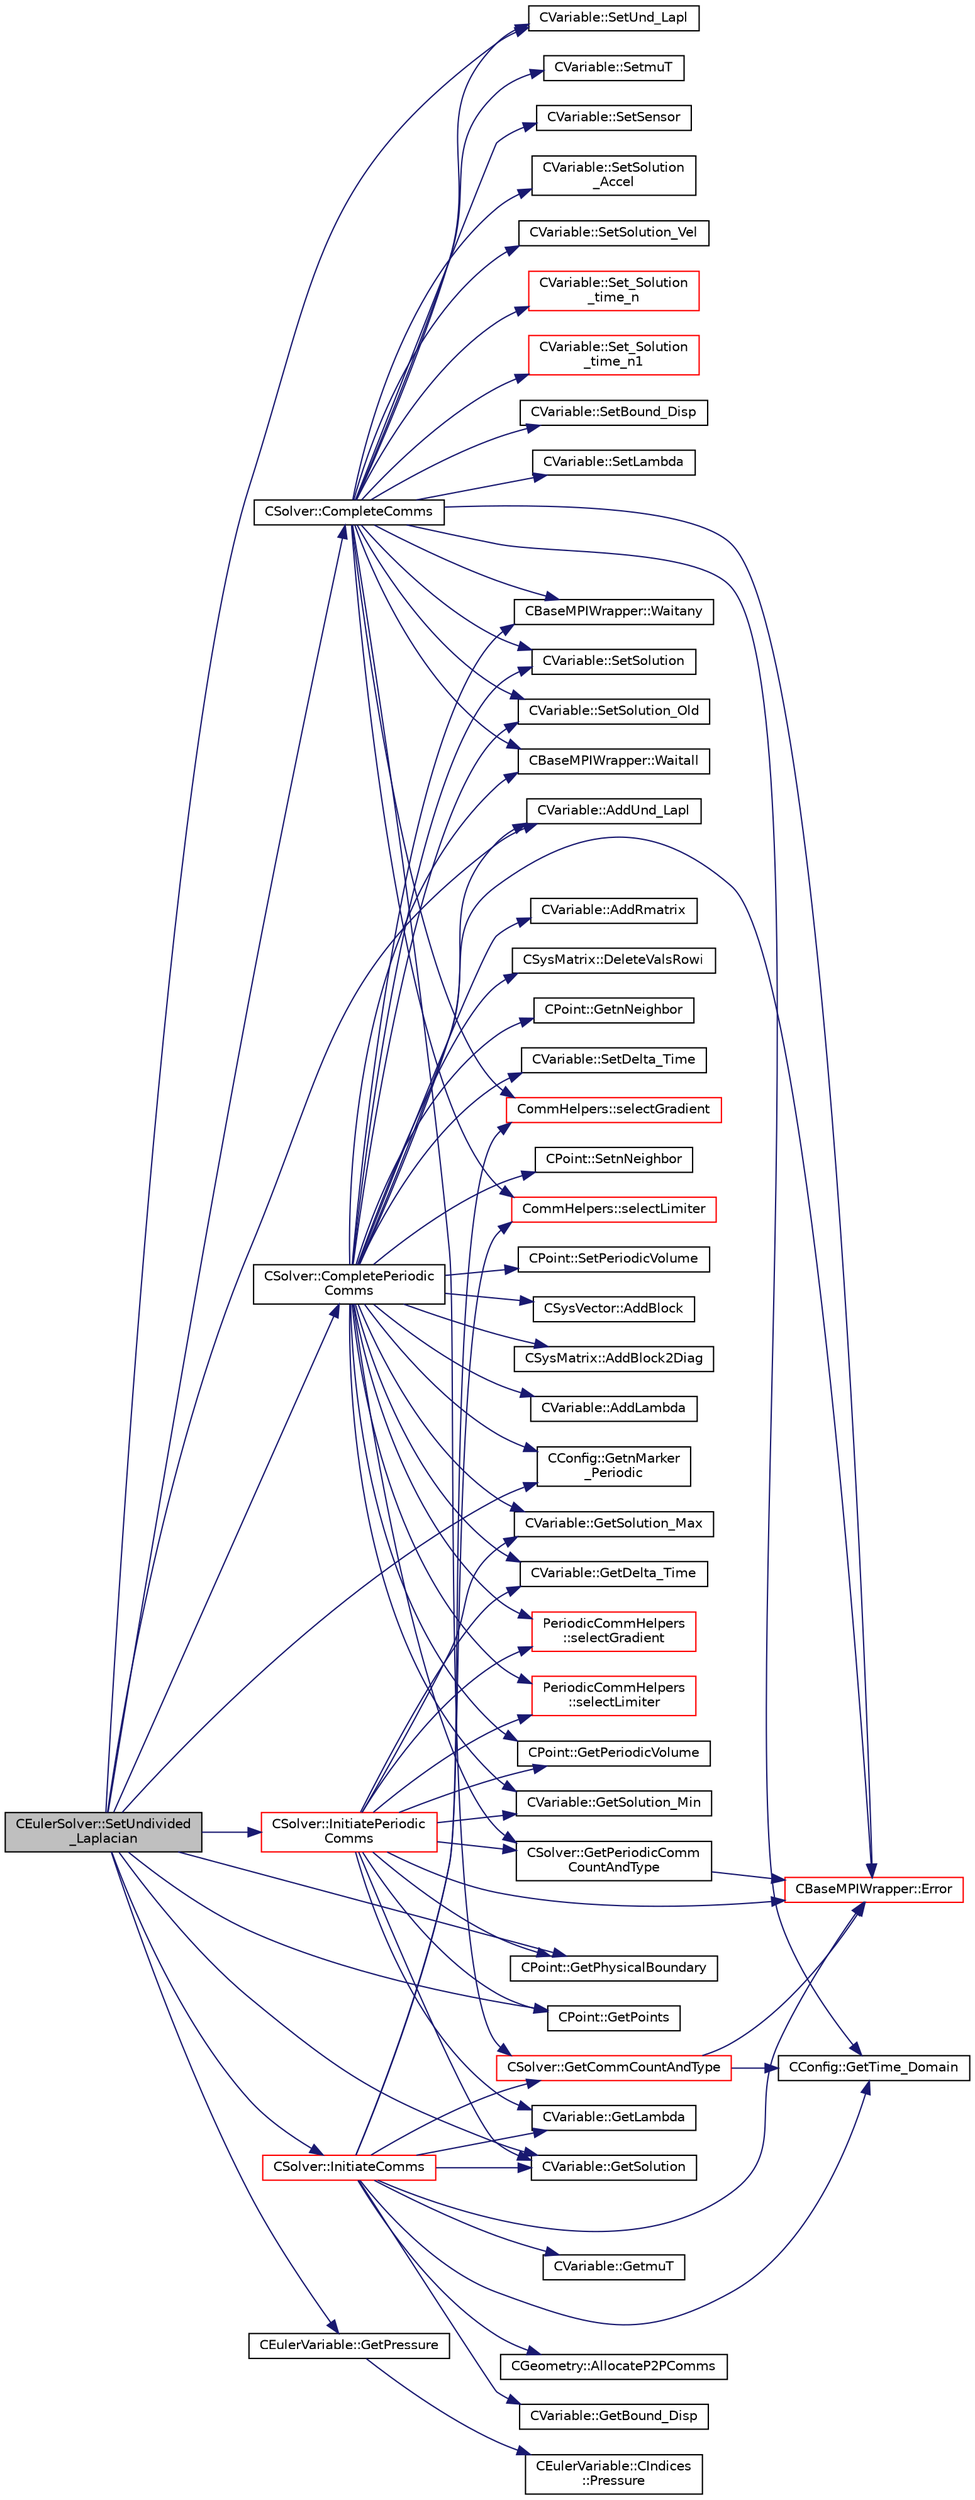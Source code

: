digraph "CEulerSolver::SetUndivided_Laplacian"
{
 // LATEX_PDF_SIZE
  edge [fontname="Helvetica",fontsize="10",labelfontname="Helvetica",labelfontsize="10"];
  node [fontname="Helvetica",fontsize="10",shape=record];
  rankdir="LR";
  Node1 [label="CEulerSolver::SetUndivided\l_Laplacian",height=0.2,width=0.4,color="black", fillcolor="grey75", style="filled", fontcolor="black",tooltip="Compute the undivided laplacian for the solution."];
  Node1 -> Node2 [color="midnightblue",fontsize="10",style="solid",fontname="Helvetica"];
  Node2 [label="CVariable::AddUnd_Lapl",height=0.2,width=0.4,color="black", fillcolor="white", style="filled",URL="$classCVariable.html#a1a920f04028a1c5ae487550cef89920a",tooltip="Increment the value of the undivided laplacian of the solution."];
  Node1 -> Node3 [color="midnightblue",fontsize="10",style="solid",fontname="Helvetica"];
  Node3 [label="CSolver::CompleteComms",height=0.2,width=0.4,color="black", fillcolor="white", style="filled",URL="$classCSolver.html#a6891c839827efbebdcbf9a349f4da92c",tooltip="Routine to complete the set of non-blocking communications launched by InitiateComms() and unpacking ..."];
  Node3 -> Node4 [color="midnightblue",fontsize="10",style="solid",fontname="Helvetica"];
  Node4 [label="CBaseMPIWrapper::Error",height=0.2,width=0.4,color="red", fillcolor="white", style="filled",URL="$classCBaseMPIWrapper.html#a04457c47629bda56704e6a8804833eeb",tooltip=" "];
  Node3 -> Node6 [color="midnightblue",fontsize="10",style="solid",fontname="Helvetica"];
  Node6 [label="CSolver::GetCommCountAndType",height=0.2,width=0.4,color="red", fillcolor="white", style="filled",URL="$classCSolver.html#a56fdda7e77a14dfc70449ecef91336e7",tooltip="Helper function to define the type and number of variables per point for each communication type."];
  Node6 -> Node4 [color="midnightblue",fontsize="10",style="solid",fontname="Helvetica"];
  Node6 -> Node8 [color="midnightblue",fontsize="10",style="solid",fontname="Helvetica"];
  Node8 [label="CConfig::GetTime_Domain",height=0.2,width=0.4,color="black", fillcolor="white", style="filled",URL="$classCConfig.html#a85d2e3cf43b77c63642c40c235b853f3",tooltip="Check if the multizone problem is solved for time domain."];
  Node3 -> Node8 [color="midnightblue",fontsize="10",style="solid",fontname="Helvetica"];
  Node3 -> Node9 [color="midnightblue",fontsize="10",style="solid",fontname="Helvetica"];
  Node9 [label="CommHelpers::selectGradient",height=0.2,width=0.4,color="red", fillcolor="white", style="filled",URL="$namespaceCommHelpers.html#aefdfc34d031234297fad9b2310a922d4",tooltip=" "];
  Node3 -> Node14 [color="midnightblue",fontsize="10",style="solid",fontname="Helvetica"];
  Node14 [label="CommHelpers::selectLimiter",height=0.2,width=0.4,color="red", fillcolor="white", style="filled",URL="$namespaceCommHelpers.html#aae9892d8f4089058f1fe9f51729269dd",tooltip=" "];
  Node3 -> Node18 [color="midnightblue",fontsize="10",style="solid",fontname="Helvetica"];
  Node18 [label="CVariable::Set_Solution\l_time_n",height=0.2,width=0.4,color="red", fillcolor="white", style="filled",URL="$classCVariable.html#abf55f051089ec13d9c0422ed3389a9dc",tooltip="Set the variable solution at time n."];
  Node3 -> Node22 [color="midnightblue",fontsize="10",style="solid",fontname="Helvetica"];
  Node22 [label="CVariable::Set_Solution\l_time_n1",height=0.2,width=0.4,color="red", fillcolor="white", style="filled",URL="$classCVariable.html#a527a337871bb37c3bb2df40c2b946884",tooltip="Set the variable solution at time n-1."];
  Node3 -> Node23 [color="midnightblue",fontsize="10",style="solid",fontname="Helvetica"];
  Node23 [label="CVariable::SetBound_Disp",height=0.2,width=0.4,color="black", fillcolor="white", style="filled",URL="$classCVariable.html#a840431a0403b4bddd0a99dbfdf365795",tooltip="A virtual member. Set the boundary displacement."];
  Node3 -> Node24 [color="midnightblue",fontsize="10",style="solid",fontname="Helvetica"];
  Node24 [label="CVariable::SetLambda",height=0.2,width=0.4,color="black", fillcolor="white", style="filled",URL="$classCVariable.html#afc0086076d62561f31a39f774c297428",tooltip="Set the value of the spectral radius."];
  Node3 -> Node25 [color="midnightblue",fontsize="10",style="solid",fontname="Helvetica"];
  Node25 [label="CVariable::SetmuT",height=0.2,width=0.4,color="black", fillcolor="white", style="filled",URL="$classCVariable.html#a91256a1e927c5a529d853d0f127243de",tooltip="Set the value of the eddy viscosity."];
  Node3 -> Node26 [color="midnightblue",fontsize="10",style="solid",fontname="Helvetica"];
  Node26 [label="CVariable::SetSensor",height=0.2,width=0.4,color="black", fillcolor="white", style="filled",URL="$classCVariable.html#a79ebe4ea3cc8eccd8b004256c5492a9e",tooltip="Set pressure sensor."];
  Node3 -> Node27 [color="midnightblue",fontsize="10",style="solid",fontname="Helvetica"];
  Node27 [label="CVariable::SetSolution",height=0.2,width=0.4,color="black", fillcolor="white", style="filled",URL="$classCVariable.html#a22fbbd7bc6491672843000644a05c6a5",tooltip="Set the value of the solution, all variables."];
  Node3 -> Node28 [color="midnightblue",fontsize="10",style="solid",fontname="Helvetica"];
  Node28 [label="CVariable::SetSolution\l_Accel",height=0.2,width=0.4,color="black", fillcolor="white", style="filled",URL="$classCVariable.html#af87029baec777039085fb1ff17ee9555",tooltip="Set the value of the acceleration (Structural Analysis)."];
  Node3 -> Node29 [color="midnightblue",fontsize="10",style="solid",fontname="Helvetica"];
  Node29 [label="CVariable::SetSolution_Old",height=0.2,width=0.4,color="black", fillcolor="white", style="filled",URL="$classCVariable.html#a6ee4d8d450971204cc054a33d6473732",tooltip="Set the value of the old solution."];
  Node3 -> Node30 [color="midnightblue",fontsize="10",style="solid",fontname="Helvetica"];
  Node30 [label="CVariable::SetSolution_Vel",height=0.2,width=0.4,color="black", fillcolor="white", style="filled",URL="$classCVariable.html#a5c1430d98acd399f1371f23e6fae053f",tooltip="Set the value of the velocity (Structural Analysis)."];
  Node3 -> Node31 [color="midnightblue",fontsize="10",style="solid",fontname="Helvetica"];
  Node31 [label="CVariable::SetUnd_Lapl",height=0.2,width=0.4,color="black", fillcolor="white", style="filled",URL="$classCVariable.html#a70f0c6e3ddcf2fdcde3b90f217a0d4a3",tooltip="Set a value to the undivided laplacian."];
  Node3 -> Node32 [color="midnightblue",fontsize="10",style="solid",fontname="Helvetica"];
  Node32 [label="CBaseMPIWrapper::Waitall",height=0.2,width=0.4,color="black", fillcolor="white", style="filled",URL="$classCBaseMPIWrapper.html#a01c02f8c0c799ccd15023f0c2c3cae27",tooltip=" "];
  Node3 -> Node33 [color="midnightblue",fontsize="10",style="solid",fontname="Helvetica"];
  Node33 [label="CBaseMPIWrapper::Waitany",height=0.2,width=0.4,color="black", fillcolor="white", style="filled",URL="$classCBaseMPIWrapper.html#a5f4a1382f625fbbfb2c6224a87591825",tooltip=" "];
  Node1 -> Node34 [color="midnightblue",fontsize="10",style="solid",fontname="Helvetica"];
  Node34 [label="CSolver::CompletePeriodic\lComms",height=0.2,width=0.4,color="black", fillcolor="white", style="filled",URL="$classCSolver.html#a6b9c3e0290bce84f14ad3fde8ffa8658",tooltip="Routine to complete the set of non-blocking periodic communications launched by InitiatePeriodicComms..."];
  Node34 -> Node35 [color="midnightblue",fontsize="10",style="solid",fontname="Helvetica"];
  Node35 [label="CSysVector::AddBlock",height=0.2,width=0.4,color="black", fillcolor="white", style="filled",URL="$classCSysVector.html#aa463275cba394503a9778529fdaa4494",tooltip="Add \"block\" to the vector, see SetBlock."];
  Node34 -> Node36 [color="midnightblue",fontsize="10",style="solid",fontname="Helvetica"];
  Node36 [label="CSysMatrix::AddBlock2Diag",height=0.2,width=0.4,color="black", fillcolor="white", style="filled",URL="$classCSysMatrix.html#a5a4ef7eeb7f009450f575660108ed7be",tooltip="Non overwrite version of SetBlock2Diag, also with scaling."];
  Node34 -> Node37 [color="midnightblue",fontsize="10",style="solid",fontname="Helvetica"];
  Node37 [label="CVariable::AddLambda",height=0.2,width=0.4,color="black", fillcolor="white", style="filled",URL="$classCVariable.html#a90383034bdbbf6b9230ecb27b043374f",tooltip="Add the value of the spectral radius."];
  Node34 -> Node38 [color="midnightblue",fontsize="10",style="solid",fontname="Helvetica"];
  Node38 [label="CVariable::AddRmatrix",height=0.2,width=0.4,color="black", fillcolor="white", style="filled",URL="$classCVariable.html#ad20c6c9494cc08a50403cea1a4b65795",tooltip="Add value to the Rmatrix for least squares gradient calculations."];
  Node34 -> Node2 [color="midnightblue",fontsize="10",style="solid",fontname="Helvetica"];
  Node34 -> Node39 [color="midnightblue",fontsize="10",style="solid",fontname="Helvetica"];
  Node39 [label="CSysMatrix::DeleteValsRowi",height=0.2,width=0.4,color="black", fillcolor="white", style="filled",URL="$classCSysMatrix.html#a9473b0224c9b9a2749571db0bbd22a70",tooltip="Deletes the values of the row i of the sparse matrix."];
  Node34 -> Node4 [color="midnightblue",fontsize="10",style="solid",fontname="Helvetica"];
  Node34 -> Node40 [color="midnightblue",fontsize="10",style="solid",fontname="Helvetica"];
  Node40 [label="CVariable::GetDelta_Time",height=0.2,width=0.4,color="black", fillcolor="white", style="filled",URL="$classCVariable.html#aef3ea2cd0a87d55835bb2bd332678489",tooltip="Get the value of the time step."];
  Node34 -> Node41 [color="midnightblue",fontsize="10",style="solid",fontname="Helvetica"];
  Node41 [label="CConfig::GetnMarker\l_Periodic",height=0.2,width=0.4,color="black", fillcolor="white", style="filled",URL="$classCConfig.html#a8d41ac571359049bbdc4b7927e7c328a",tooltip="Get the total number of periodic markers."];
  Node34 -> Node42 [color="midnightblue",fontsize="10",style="solid",fontname="Helvetica"];
  Node42 [label="CPoint::GetnNeighbor",height=0.2,width=0.4,color="black", fillcolor="white", style="filled",URL="$classCPoint.html#a49aa3858a7980bdf135f30d835bfebe9",tooltip="Get the number of neighbor of a point."];
  Node34 -> Node43 [color="midnightblue",fontsize="10",style="solid",fontname="Helvetica"];
  Node43 [label="CSolver::GetPeriodicComm\lCountAndType",height=0.2,width=0.4,color="black", fillcolor="white", style="filled",URL="$classCSolver.html#a4cb94f79e1bb4dedc9e4c37606f3775c",tooltip="Helper function to define the type and number of variables per point for each communication type."];
  Node43 -> Node4 [color="midnightblue",fontsize="10",style="solid",fontname="Helvetica"];
  Node34 -> Node44 [color="midnightblue",fontsize="10",style="solid",fontname="Helvetica"];
  Node44 [label="CPoint::GetPeriodicVolume",height=0.2,width=0.4,color="black", fillcolor="white", style="filled",URL="$classCPoint.html#adf424286ce88194f4c162a65ab0b14cf",tooltip="Get the missing component of area or volume for a control volume on a periodic marker."];
  Node34 -> Node45 [color="midnightblue",fontsize="10",style="solid",fontname="Helvetica"];
  Node45 [label="CVariable::GetSolution_Max",height=0.2,width=0.4,color="black", fillcolor="white", style="filled",URL="$classCVariable.html#af17abc72a545ebd4b36f850a74d1855b",tooltip="Get the min solution."];
  Node34 -> Node46 [color="midnightblue",fontsize="10",style="solid",fontname="Helvetica"];
  Node46 [label="CVariable::GetSolution_Min",height=0.2,width=0.4,color="black", fillcolor="white", style="filled",URL="$classCVariable.html#ae7da20d95a739c44a020629db6769629",tooltip="Get the min solution."];
  Node34 -> Node47 [color="midnightblue",fontsize="10",style="solid",fontname="Helvetica"];
  Node47 [label="PeriodicCommHelpers\l::selectGradient",height=0.2,width=0.4,color="red", fillcolor="white", style="filled",URL="$namespacePeriodicCommHelpers.html#ad278a2337065d80d53bcf78dfe73eaf7",tooltip=" "];
  Node34 -> Node48 [color="midnightblue",fontsize="10",style="solid",fontname="Helvetica"];
  Node48 [label="PeriodicCommHelpers\l::selectLimiter",height=0.2,width=0.4,color="red", fillcolor="white", style="filled",URL="$namespacePeriodicCommHelpers.html#a04bf09361d0170e48b14dc8d742da6b0",tooltip=" "];
  Node34 -> Node49 [color="midnightblue",fontsize="10",style="solid",fontname="Helvetica"];
  Node49 [label="CVariable::SetDelta_Time",height=0.2,width=0.4,color="black", fillcolor="white", style="filled",URL="$classCVariable.html#a75d51484f25650269294a7925c0f5a3e",tooltip="Set the value of the time step."];
  Node34 -> Node50 [color="midnightblue",fontsize="10",style="solid",fontname="Helvetica"];
  Node50 [label="CPoint::SetnNeighbor",height=0.2,width=0.4,color="black", fillcolor="white", style="filled",URL="$classCPoint.html#a28f69d74670361558e0fd31947cec519",tooltip="Set the number of neighbor (artificial dissipation)."];
  Node34 -> Node51 [color="midnightblue",fontsize="10",style="solid",fontname="Helvetica"];
  Node51 [label="CPoint::SetPeriodicVolume",height=0.2,width=0.4,color="black", fillcolor="white", style="filled",URL="$classCPoint.html#a04fae9e559f1a077087f46208de8579c",tooltip="Set the missing component of area or volume for a control volume on a periodic marker."];
  Node34 -> Node27 [color="midnightblue",fontsize="10",style="solid",fontname="Helvetica"];
  Node34 -> Node29 [color="midnightblue",fontsize="10",style="solid",fontname="Helvetica"];
  Node34 -> Node32 [color="midnightblue",fontsize="10",style="solid",fontname="Helvetica"];
  Node34 -> Node33 [color="midnightblue",fontsize="10",style="solid",fontname="Helvetica"];
  Node1 -> Node41 [color="midnightblue",fontsize="10",style="solid",fontname="Helvetica"];
  Node1 -> Node52 [color="midnightblue",fontsize="10",style="solid",fontname="Helvetica"];
  Node52 [label="CPoint::GetPhysicalBoundary",height=0.2,width=0.4,color="black", fillcolor="white", style="filled",URL="$classCPoint.html#aaf8ce82e815afc59927fd23fc5bc34e2",tooltip="Provides information about if a point belong to the physical boundaries (without MPI)."];
  Node1 -> Node53 [color="midnightblue",fontsize="10",style="solid",fontname="Helvetica"];
  Node53 [label="CPoint::GetPoints",height=0.2,width=0.4,color="black", fillcolor="white", style="filled",URL="$classCPoint.html#a9bc468188cd5bf36508e0aaf2ecb762f",tooltip="Get the entire point adjacency information in compressed format (CSR)."];
  Node1 -> Node54 [color="midnightblue",fontsize="10",style="solid",fontname="Helvetica"];
  Node54 [label="CEulerVariable::GetPressure",height=0.2,width=0.4,color="black", fillcolor="white", style="filled",URL="$classCEulerVariable.html#a5e1ee3cd1062365d7da17ee3ee49537e",tooltip="Get the flow pressure."];
  Node54 -> Node55 [color="midnightblue",fontsize="10",style="solid",fontname="Helvetica"];
  Node55 [label="CEulerVariable::CIndices\l::Pressure",height=0.2,width=0.4,color="black", fillcolor="white", style="filled",URL="$structCEulerVariable_1_1CIndices.html#a71ffbd849fd584ff3a787411497d3007",tooltip=" "];
  Node1 -> Node56 [color="midnightblue",fontsize="10",style="solid",fontname="Helvetica"];
  Node56 [label="CVariable::GetSolution",height=0.2,width=0.4,color="black", fillcolor="white", style="filled",URL="$classCVariable.html#a261483e39c23c1de7cb9aea7e917c121",tooltip="Get the solution."];
  Node1 -> Node57 [color="midnightblue",fontsize="10",style="solid",fontname="Helvetica"];
  Node57 [label="CSolver::InitiateComms",height=0.2,width=0.4,color="red", fillcolor="white", style="filled",URL="$classCSolver.html#a7c5c26e7f006b4bb7e93582d839cf09d",tooltip="Routine to load a solver quantity into the data structures for MPI point-to-point communication and t..."];
  Node57 -> Node58 [color="midnightblue",fontsize="10",style="solid",fontname="Helvetica"];
  Node58 [label="CGeometry::AllocateP2PComms",height=0.2,width=0.4,color="black", fillcolor="white", style="filled",URL="$classCGeometry.html#ab8d78a9f4017431b7542e154f58a7e63",tooltip="Routine to allocate buffers for point-to-point MPI communications. Also called to dynamically realloc..."];
  Node57 -> Node4 [color="midnightblue",fontsize="10",style="solid",fontname="Helvetica"];
  Node57 -> Node59 [color="midnightblue",fontsize="10",style="solid",fontname="Helvetica"];
  Node59 [label="CVariable::GetBound_Disp",height=0.2,width=0.4,color="black", fillcolor="white", style="filled",URL="$classCVariable.html#a7e382eae45700e5c1e8973292c08f128",tooltip="A virtual member. Get the value of the displacement imposed at the boundary."];
  Node57 -> Node6 [color="midnightblue",fontsize="10",style="solid",fontname="Helvetica"];
  Node57 -> Node60 [color="midnightblue",fontsize="10",style="solid",fontname="Helvetica"];
  Node60 [label="CVariable::GetLambda",height=0.2,width=0.4,color="black", fillcolor="white", style="filled",URL="$classCVariable.html#af0b6afbd2666eab791d902f50fc3e869",tooltip="Get the value of the spectral radius."];
  Node57 -> Node61 [color="midnightblue",fontsize="10",style="solid",fontname="Helvetica"];
  Node61 [label="CVariable::GetmuT",height=0.2,width=0.4,color="black", fillcolor="white", style="filled",URL="$classCVariable.html#ad35ee29420764dda0bbb574f7a7253e7",tooltip="Get the value of the eddy viscosity."];
  Node57 -> Node56 [color="midnightblue",fontsize="10",style="solid",fontname="Helvetica"];
  Node57 -> Node8 [color="midnightblue",fontsize="10",style="solid",fontname="Helvetica"];
  Node57 -> Node9 [color="midnightblue",fontsize="10",style="solid",fontname="Helvetica"];
  Node57 -> Node14 [color="midnightblue",fontsize="10",style="solid",fontname="Helvetica"];
  Node1 -> Node74 [color="midnightblue",fontsize="10",style="solid",fontname="Helvetica"];
  Node74 [label="CSolver::InitiatePeriodic\lComms",height=0.2,width=0.4,color="red", fillcolor="white", style="filled",URL="$classCSolver.html#a1a6e3eee698f471925178d422a0c3724",tooltip="Routine to load a solver quantity into the data structures for MPI periodic communication and to laun..."];
  Node74 -> Node4 [color="midnightblue",fontsize="10",style="solid",fontname="Helvetica"];
  Node74 -> Node40 [color="midnightblue",fontsize="10",style="solid",fontname="Helvetica"];
  Node74 -> Node60 [color="midnightblue",fontsize="10",style="solid",fontname="Helvetica"];
  Node74 -> Node43 [color="midnightblue",fontsize="10",style="solid",fontname="Helvetica"];
  Node74 -> Node44 [color="midnightblue",fontsize="10",style="solid",fontname="Helvetica"];
  Node74 -> Node52 [color="midnightblue",fontsize="10",style="solid",fontname="Helvetica"];
  Node74 -> Node53 [color="midnightblue",fontsize="10",style="solid",fontname="Helvetica"];
  Node74 -> Node56 [color="midnightblue",fontsize="10",style="solid",fontname="Helvetica"];
  Node74 -> Node45 [color="midnightblue",fontsize="10",style="solid",fontname="Helvetica"];
  Node74 -> Node46 [color="midnightblue",fontsize="10",style="solid",fontname="Helvetica"];
  Node74 -> Node47 [color="midnightblue",fontsize="10",style="solid",fontname="Helvetica"];
  Node74 -> Node48 [color="midnightblue",fontsize="10",style="solid",fontname="Helvetica"];
  Node1 -> Node31 [color="midnightblue",fontsize="10",style="solid",fontname="Helvetica"];
}
